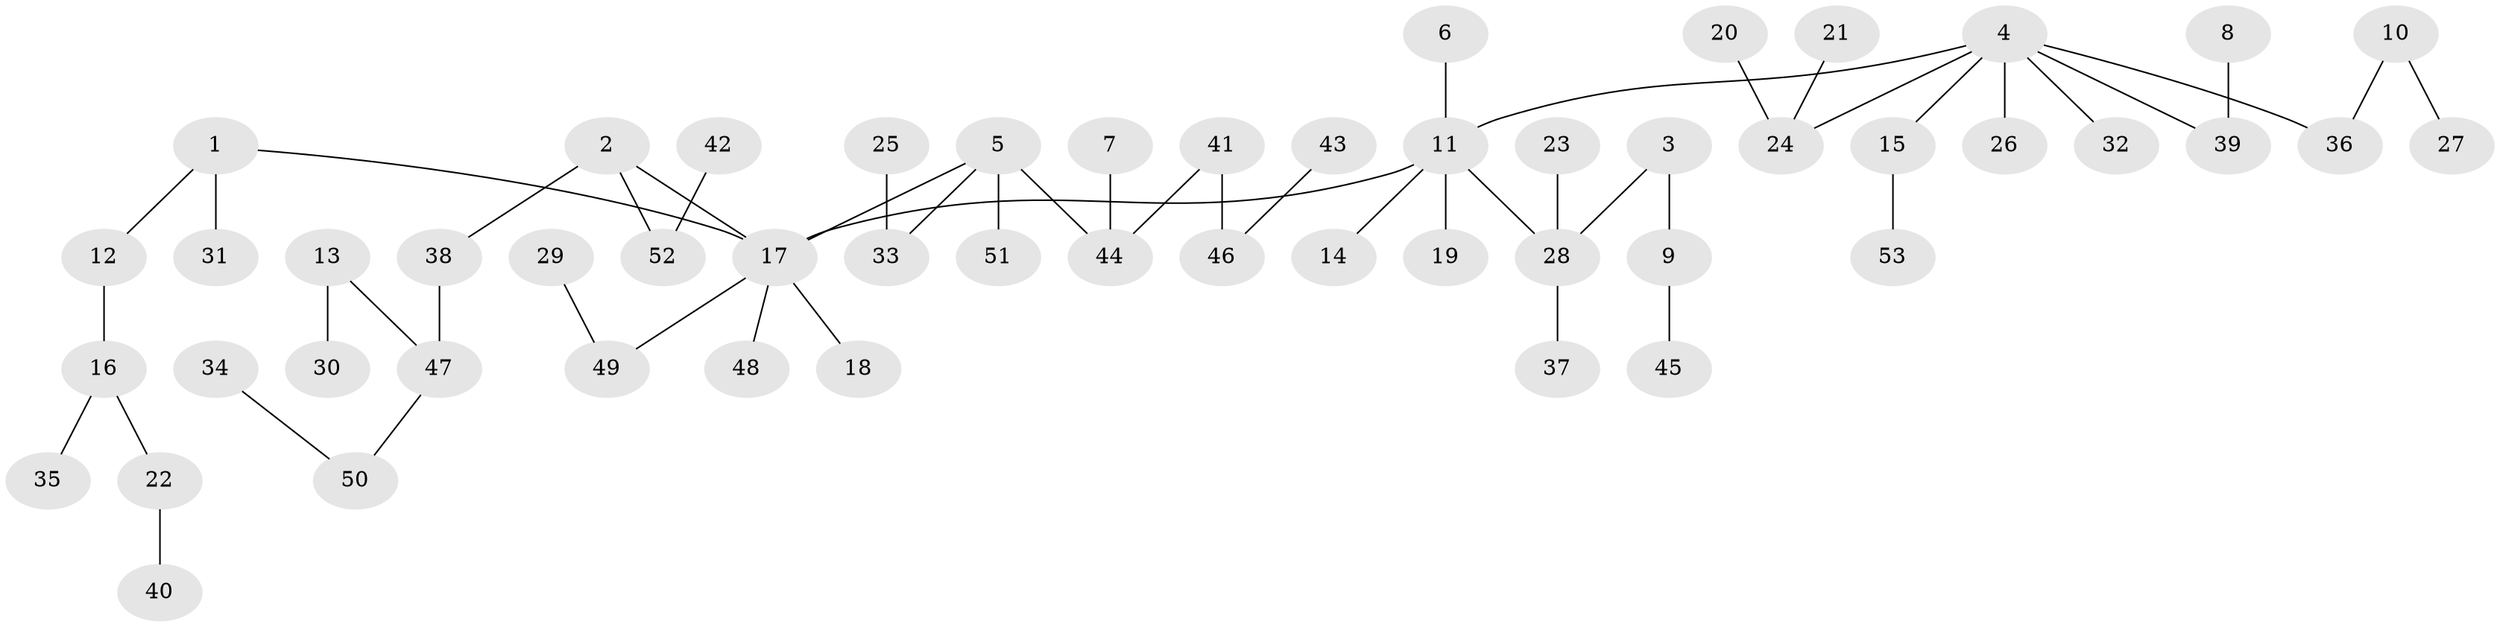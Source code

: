 // original degree distribution, {8: 0.009433962264150943, 7: 0.009433962264150943, 3: 0.16037735849056603, 4: 0.08490566037735849, 2: 0.24528301886792453, 5: 0.009433962264150943, 1: 0.4811320754716981}
// Generated by graph-tools (version 1.1) at 2025/02/03/09/25 03:02:23]
// undirected, 53 vertices, 52 edges
graph export_dot {
graph [start="1"]
  node [color=gray90,style=filled];
  1;
  2;
  3;
  4;
  5;
  6;
  7;
  8;
  9;
  10;
  11;
  12;
  13;
  14;
  15;
  16;
  17;
  18;
  19;
  20;
  21;
  22;
  23;
  24;
  25;
  26;
  27;
  28;
  29;
  30;
  31;
  32;
  33;
  34;
  35;
  36;
  37;
  38;
  39;
  40;
  41;
  42;
  43;
  44;
  45;
  46;
  47;
  48;
  49;
  50;
  51;
  52;
  53;
  1 -- 12 [weight=1.0];
  1 -- 17 [weight=1.0];
  1 -- 31 [weight=1.0];
  2 -- 17 [weight=1.0];
  2 -- 38 [weight=1.0];
  2 -- 52 [weight=1.0];
  3 -- 9 [weight=1.0];
  3 -- 28 [weight=1.0];
  4 -- 11 [weight=1.0];
  4 -- 15 [weight=1.0];
  4 -- 24 [weight=1.0];
  4 -- 26 [weight=1.0];
  4 -- 32 [weight=1.0];
  4 -- 36 [weight=1.0];
  4 -- 39 [weight=1.0];
  5 -- 17 [weight=1.0];
  5 -- 33 [weight=1.0];
  5 -- 44 [weight=1.0];
  5 -- 51 [weight=1.0];
  6 -- 11 [weight=1.0];
  7 -- 44 [weight=1.0];
  8 -- 39 [weight=1.0];
  9 -- 45 [weight=1.0];
  10 -- 27 [weight=1.0];
  10 -- 36 [weight=1.0];
  11 -- 14 [weight=1.0];
  11 -- 17 [weight=1.0];
  11 -- 19 [weight=1.0];
  11 -- 28 [weight=1.0];
  12 -- 16 [weight=1.0];
  13 -- 30 [weight=1.0];
  13 -- 47 [weight=1.0];
  15 -- 53 [weight=1.0];
  16 -- 22 [weight=1.0];
  16 -- 35 [weight=1.0];
  17 -- 18 [weight=1.0];
  17 -- 48 [weight=1.0];
  17 -- 49 [weight=1.0];
  20 -- 24 [weight=1.0];
  21 -- 24 [weight=1.0];
  22 -- 40 [weight=1.0];
  23 -- 28 [weight=1.0];
  25 -- 33 [weight=1.0];
  28 -- 37 [weight=1.0];
  29 -- 49 [weight=1.0];
  34 -- 50 [weight=1.0];
  38 -- 47 [weight=1.0];
  41 -- 44 [weight=1.0];
  41 -- 46 [weight=1.0];
  42 -- 52 [weight=1.0];
  43 -- 46 [weight=1.0];
  47 -- 50 [weight=1.0];
}
